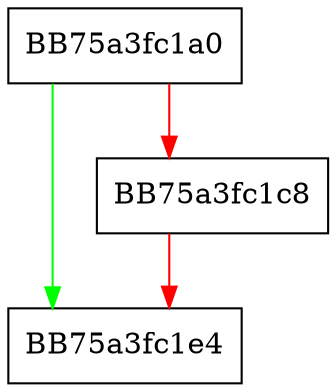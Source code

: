 digraph _Change_array {
  node [shape="box"];
  graph [splines=ortho];
  BB75a3fc1a0 -> BB75a3fc1e4 [color="green"];
  BB75a3fc1a0 -> BB75a3fc1c8 [color="red"];
  BB75a3fc1c8 -> BB75a3fc1e4 [color="red"];
}